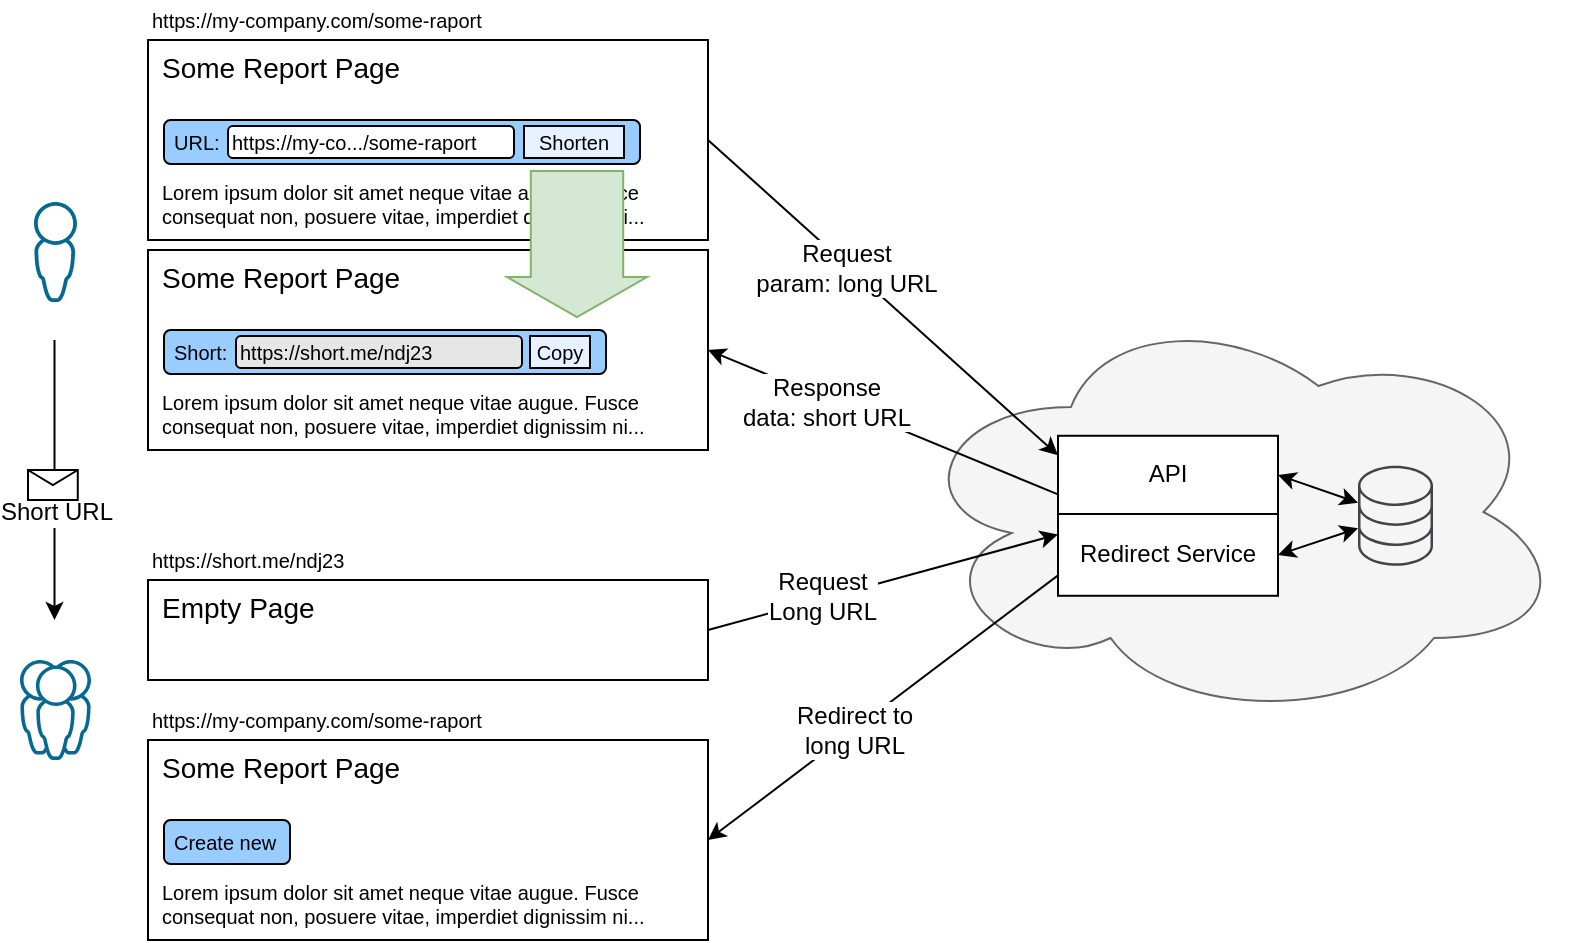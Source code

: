<mxfile version="13.7.7" type="github">
  <diagram id="n5ZKehSMIS1Zb8Wr717u" name="Page-1">
    <mxGraphModel dx="1422" dy="834" grid="1" gridSize="10" guides="1" tooltips="1" connect="1" arrows="1" fold="1" page="1" pageScale="1" pageWidth="827" pageHeight="1169" math="0" shadow="0">
      <root>
        <mxCell id="0" />
        <mxCell id="1" parent="0" />
        <mxCell id="0H78g9bni-s1hTlXiDem-54" value="" style="group" vertex="1" connectable="0" parent="1">
          <mxGeometry x="83" y="135" width="319" height="100" as="geometry" />
        </mxCell>
        <mxCell id="0H78g9bni-s1hTlXiDem-28" value="&lt;font style=&quot;font-size: 14px&quot;&gt;Some Report Page&lt;/font&gt;&lt;br&gt;&lt;br&gt;&lt;br&gt;&lt;br&gt;&lt;br&gt;Lorem ipsum dolor sit amet neque vitae augue. Fusce consequat non, posuere vitae, imperdiet dignissim ni..." style="rounded=0;whiteSpace=wrap;html=1;shadow=0;labelBackgroundColor=none;fontSize=10;align=left;verticalAlign=top;spacing=7;spacingTop=-6;" vertex="1" parent="0H78g9bni-s1hTlXiDem-54">
          <mxGeometry width="280" height="100" as="geometry" />
        </mxCell>
        <mxCell id="0H78g9bni-s1hTlXiDem-29" value="" style="group" vertex="1" connectable="0" parent="0H78g9bni-s1hTlXiDem-54">
          <mxGeometry x="8" y="40" width="238" height="31" as="geometry" />
        </mxCell>
        <mxCell id="0H78g9bni-s1hTlXiDem-30" value="Short:" style="rounded=1;whiteSpace=wrap;html=1;fontSize=10;align=left;shadow=0;fillColor=#99CCFF;labelBackgroundColor=none;labelBorderColor=none;spacingLeft=3;" vertex="1" parent="0H78g9bni-s1hTlXiDem-29">
          <mxGeometry width="221" height="22" as="geometry" />
        </mxCell>
        <mxCell id="0H78g9bni-s1hTlXiDem-31" value="https://short.me/ndj23" style="rounded=1;whiteSpace=wrap;html=1;align=left;fontSize=10;fillColor=#E6E6E6;" vertex="1" parent="0H78g9bni-s1hTlXiDem-29">
          <mxGeometry x="36" y="3" width="143" height="16" as="geometry" />
        </mxCell>
        <mxCell id="0H78g9bni-s1hTlXiDem-32" value="Copy" style="rounded=0;whiteSpace=wrap;html=1;align=center;fontSize=10;fillColor=#E8F1FF;" vertex="1" parent="0H78g9bni-s1hTlXiDem-29">
          <mxGeometry x="183" y="3" width="30" height="16" as="geometry" />
        </mxCell>
        <mxCell id="0H78g9bni-s1hTlXiDem-53" value="" style="group" vertex="1" connectable="0" parent="1">
          <mxGeometry x="83" y="30" width="280" height="141" as="geometry" />
        </mxCell>
        <mxCell id="0H78g9bni-s1hTlXiDem-25" value="&lt;font style=&quot;font-size: 14px&quot;&gt;Some Report Page&lt;/font&gt;&lt;br&gt;&lt;br&gt;&lt;br&gt;&lt;br&gt;&lt;br&gt;Lorem ipsum dolor sit amet neque vitae augue. Fusce consequat non, posuere vitae, imperdiet dignissim ni..." style="rounded=0;whiteSpace=wrap;html=1;shadow=0;labelBackgroundColor=none;fontSize=10;align=left;verticalAlign=top;spacing=7;spacingTop=-6;" vertex="1" parent="0H78g9bni-s1hTlXiDem-53">
          <mxGeometry width="280" height="100" as="geometry" />
        </mxCell>
        <mxCell id="0H78g9bni-s1hTlXiDem-19" value="" style="group" vertex="1" connectable="0" parent="0H78g9bni-s1hTlXiDem-53">
          <mxGeometry x="8" y="40" width="238" height="31" as="geometry" />
        </mxCell>
        <mxCell id="0H78g9bni-s1hTlXiDem-18" value="URL:" style="rounded=1;whiteSpace=wrap;html=1;fontSize=10;align=left;shadow=0;fillColor=#99CCFF;labelBackgroundColor=none;labelBorderColor=none;spacingLeft=3;" vertex="1" parent="0H78g9bni-s1hTlXiDem-19">
          <mxGeometry width="238" height="22" as="geometry" />
        </mxCell>
        <mxCell id="0H78g9bni-s1hTlXiDem-14" value="https://my-co.../some-raport" style="rounded=1;whiteSpace=wrap;html=1;align=left;fontSize=10;" vertex="1" parent="0H78g9bni-s1hTlXiDem-19">
          <mxGeometry x="32" y="3" width="143" height="16" as="geometry" />
        </mxCell>
        <mxCell id="0H78g9bni-s1hTlXiDem-17" value="Shorten" style="rounded=0;whiteSpace=wrap;html=1;align=center;fontSize=10;fillColor=#E8F1FF;" vertex="1" parent="0H78g9bni-s1hTlXiDem-19">
          <mxGeometry x="180" y="3" width="50" height="16" as="geometry" />
        </mxCell>
        <mxCell id="0H78g9bni-s1hTlXiDem-33" value="" style="html=1;shadow=0;dashed=0;align=center;verticalAlign=middle;shape=mxgraph.arrows2.arrow;dy=0.34;dx=20;notch=0;rounded=1;labelBackgroundColor=none;fillColor=#d5e8d4;fontSize=10;rotation=90;strokeColor=#82b366;" vertex="1" parent="0H78g9bni-s1hTlXiDem-53">
          <mxGeometry x="178" y="67" width="73" height="70" as="geometry" />
        </mxCell>
        <mxCell id="0H78g9bni-s1hTlXiDem-34" value="https://my-company.com/some-raport" style="text;html=1;strokeColor=none;fillColor=none;align=left;verticalAlign=middle;whiteSpace=wrap;rounded=0;shadow=0;labelBackgroundColor=none;fontSize=10;" vertex="1" parent="1">
          <mxGeometry x="83" y="10" width="240" height="20" as="geometry" />
        </mxCell>
        <mxCell id="0H78g9bni-s1hTlXiDem-66" value="https://short.me/ndj23" style="text;html=1;strokeColor=none;fillColor=none;align=left;verticalAlign=middle;whiteSpace=wrap;rounded=0;shadow=0;labelBackgroundColor=none;fontSize=10;" vertex="1" parent="1">
          <mxGeometry x="83" y="280" width="240" height="20" as="geometry" />
        </mxCell>
        <mxCell id="0H78g9bni-s1hTlXiDem-83" value="" style="group" vertex="1" connectable="0" parent="1">
          <mxGeometry x="462" y="161" width="330" height="210" as="geometry" />
        </mxCell>
        <mxCell id="0H78g9bni-s1hTlXiDem-38" value="" style="ellipse;shape=cloud;whiteSpace=wrap;html=1;fontFamily=Helvetica;fontSize=12;fontColor=#333333;align=center;strokeColor=#666666;fillColor=#f5f5f5;" vertex="1" parent="0H78g9bni-s1hTlXiDem-83">
          <mxGeometry width="330" height="210" as="geometry" />
        </mxCell>
        <mxCell id="0H78g9bni-s1hTlXiDem-82" value="" style="group" vertex="1" connectable="0" parent="0H78g9bni-s1hTlXiDem-83">
          <mxGeometry x="76" y="66.89" width="187.5" height="80" as="geometry" />
        </mxCell>
        <mxCell id="0H78g9bni-s1hTlXiDem-21" value="" style="pointerEvents=1;shadow=0;dashed=0;html=1;strokeColor=none;fillColor=#434445;aspect=fixed;labelPosition=center;verticalLabelPosition=bottom;verticalAlign=top;align=center;outlineConnect=0;shape=mxgraph.vvd.storage;rounded=1;labelBackgroundColor=none;fontSize=10;" vertex="1" parent="0H78g9bni-s1hTlXiDem-82">
          <mxGeometry x="150" y="15" width="37.5" height="50" as="geometry" />
        </mxCell>
        <mxCell id="0H78g9bni-s1hTlXiDem-44" value="API" style="rounded=0;whiteSpace=wrap;html=1;shadow=0;labelBackgroundColor=none;fontSize=12;align=center;verticalAlign=middle;" vertex="1" parent="0H78g9bni-s1hTlXiDem-82">
          <mxGeometry width="110" height="39.11" as="geometry" />
        </mxCell>
        <mxCell id="0H78g9bni-s1hTlXiDem-47" value="" style="endArrow=classic;startArrow=classic;html=1;fontSize=12;exitX=1;exitY=0.5;exitDx=0;exitDy=0;" edge="1" parent="0H78g9bni-s1hTlXiDem-82" source="0H78g9bni-s1hTlXiDem-44" target="0H78g9bni-s1hTlXiDem-21">
          <mxGeometry width="50" height="50" relative="1" as="geometry">
            <mxPoint x="-90" y="18.11" as="sourcePoint" />
            <mxPoint x="-40" y="-31.89" as="targetPoint" />
          </mxGeometry>
        </mxCell>
        <mxCell id="0H78g9bni-s1hTlXiDem-45" value="Redirect Service" style="rounded=0;whiteSpace=wrap;html=1;shadow=0;labelBackgroundColor=none;fontSize=12;align=center;verticalAlign=middle;" vertex="1" parent="0H78g9bni-s1hTlXiDem-82">
          <mxGeometry y="39.11" width="110" height="40.89" as="geometry" />
        </mxCell>
        <mxCell id="0H78g9bni-s1hTlXiDem-48" value="" style="endArrow=classic;startArrow=classic;html=1;fontSize=12;exitX=1;exitY=0.5;exitDx=0;exitDy=0;" edge="1" parent="0H78g9bni-s1hTlXiDem-82" source="0H78g9bni-s1hTlXiDem-45" target="0H78g9bni-s1hTlXiDem-21">
          <mxGeometry width="50" height="50" relative="1" as="geometry">
            <mxPoint x="-90" y="18.11" as="sourcePoint" />
            <mxPoint x="-40" y="-31.89" as="targetPoint" />
          </mxGeometry>
        </mxCell>
        <mxCell id="0H78g9bni-s1hTlXiDem-68" value="" style="endArrow=classic;html=1;fontSize=12;entryX=0;entryY=0.25;entryDx=0;entryDy=0;exitX=1;exitY=0.5;exitDx=0;exitDy=0;" edge="1" parent="1" source="0H78g9bni-s1hTlXiDem-56" target="0H78g9bni-s1hTlXiDem-45">
          <mxGeometry width="50" height="50" relative="1" as="geometry">
            <mxPoint x="402" y="480" as="sourcePoint" />
            <mxPoint x="452" y="430" as="targetPoint" />
          </mxGeometry>
        </mxCell>
        <mxCell id="0H78g9bni-s1hTlXiDem-79" value="Request&lt;br&gt;Long URL" style="edgeLabel;html=1;align=center;verticalAlign=middle;resizable=0;points=[];fontSize=12;" vertex="1" connectable="0" parent="0H78g9bni-s1hTlXiDem-68">
          <mxGeometry x="-0.337" y="1" relative="1" as="geometry">
            <mxPoint x="-1" as="offset" />
          </mxGeometry>
        </mxCell>
        <mxCell id="0H78g9bni-s1hTlXiDem-69" value="" style="endArrow=classic;html=1;fontSize=12;exitX=0;exitY=0.75;exitDx=0;exitDy=0;entryX=1;entryY=0.5;entryDx=0;entryDy=0;" edge="1" parent="1" source="0H78g9bni-s1hTlXiDem-45" target="0H78g9bni-s1hTlXiDem-71">
          <mxGeometry width="50" height="50" relative="1" as="geometry">
            <mxPoint x="493" y="520" as="sourcePoint" />
            <mxPoint x="363" y="480" as="targetPoint" />
          </mxGeometry>
        </mxCell>
        <mxCell id="0H78g9bni-s1hTlXiDem-80" value="Redirect to&lt;br&gt;long URL" style="edgeLabel;html=1;align=center;verticalAlign=middle;resizable=0;points=[];fontSize=12;" vertex="1" connectable="0" parent="0H78g9bni-s1hTlXiDem-69">
          <mxGeometry x="0.166" relative="1" as="geometry">
            <mxPoint as="offset" />
          </mxGeometry>
        </mxCell>
        <mxCell id="0H78g9bni-s1hTlXiDem-64" value="" style="endArrow=classic;html=1;fontSize=12;entryX=1;entryY=0.5;entryDx=0;entryDy=0;exitX=0;exitY=0.75;exitDx=0;exitDy=0;" edge="1" parent="1" source="0H78g9bni-s1hTlXiDem-44" target="0H78g9bni-s1hTlXiDem-28">
          <mxGeometry width="50" height="50" relative="1" as="geometry">
            <mxPoint x="573" y="80" as="sourcePoint" />
            <mxPoint x="623" y="30" as="targetPoint" />
          </mxGeometry>
        </mxCell>
        <mxCell id="0H78g9bni-s1hTlXiDem-65" value="Response&lt;br&gt;data: short URL" style="edgeLabel;html=1;align=center;verticalAlign=middle;resizable=0;points=[];fontSize=12;" vertex="1" connectable="0" parent="0H78g9bni-s1hTlXiDem-64">
          <mxGeometry x="0.328" y="1" relative="1" as="geometry">
            <mxPoint as="offset" />
          </mxGeometry>
        </mxCell>
        <mxCell id="0H78g9bni-s1hTlXiDem-62" value="" style="endArrow=classic;html=1;fontSize=12;entryX=0;entryY=0.25;entryDx=0;entryDy=0;exitX=1;exitY=0.5;exitDx=0;exitDy=0;" edge="1" parent="1" source="0H78g9bni-s1hTlXiDem-25" target="0H78g9bni-s1hTlXiDem-44">
          <mxGeometry width="50" height="50" relative="1" as="geometry">
            <mxPoint x="383" y="100" as="sourcePoint" />
            <mxPoint x="523" y="200" as="targetPoint" />
          </mxGeometry>
        </mxCell>
        <mxCell id="0H78g9bni-s1hTlXiDem-63" value="Request&lt;br&gt;param: long URL" style="edgeLabel;html=1;align=center;verticalAlign=middle;resizable=0;points=[];fontSize=12;" vertex="1" connectable="0" parent="0H78g9bni-s1hTlXiDem-62">
          <mxGeometry x="-0.205" y="-1" relative="1" as="geometry">
            <mxPoint as="offset" />
          </mxGeometry>
        </mxCell>
        <mxCell id="0H78g9bni-s1hTlXiDem-56" value="&lt;font style=&quot;font-size: 14px&quot;&gt;Empty Page&lt;/font&gt;" style="rounded=0;whiteSpace=wrap;html=1;shadow=0;labelBackgroundColor=none;fontSize=10;align=left;verticalAlign=top;spacing=7;spacingTop=-6;" vertex="1" parent="1">
          <mxGeometry x="83" y="300" width="280" height="50" as="geometry" />
        </mxCell>
        <mxCell id="0H78g9bni-s1hTlXiDem-67" style="edgeStyle=orthogonalEdgeStyle;rounded=0;orthogonalLoop=1;jettySize=auto;html=1;exitX=0.5;exitY=1;exitDx=0;exitDy=0;fontSize=12;" edge="1" parent="1" source="0H78g9bni-s1hTlXiDem-56" target="0H78g9bni-s1hTlXiDem-56">
          <mxGeometry relative="1" as="geometry" />
        </mxCell>
        <mxCell id="0H78g9bni-s1hTlXiDem-84" value="" style="group" vertex="1" connectable="0" parent="1">
          <mxGeometry x="83" y="360" width="280" height="120" as="geometry" />
        </mxCell>
        <mxCell id="0H78g9bni-s1hTlXiDem-77" value="https://my-company.com/some-raport" style="text;html=1;strokeColor=none;fillColor=none;align=left;verticalAlign=middle;whiteSpace=wrap;rounded=0;shadow=0;labelBackgroundColor=none;fontSize=10;" vertex="1" parent="0H78g9bni-s1hTlXiDem-84">
          <mxGeometry width="240" height="20" as="geometry" />
        </mxCell>
        <mxCell id="0H78g9bni-s1hTlXiDem-71" value="&lt;font style=&quot;font-size: 14px&quot;&gt;Some Report Page&lt;/font&gt;&lt;br&gt;&lt;br&gt;&lt;br&gt;&lt;br&gt;&lt;br&gt;Lorem ipsum dolor sit amet neque vitae augue. Fusce consequat non, posuere vitae, imperdiet dignissim ni..." style="rounded=0;whiteSpace=wrap;html=1;shadow=0;labelBackgroundColor=none;fontSize=10;align=left;verticalAlign=top;spacing=7;spacingTop=-6;" vertex="1" parent="0H78g9bni-s1hTlXiDem-84">
          <mxGeometry y="20" width="280" height="100" as="geometry" />
        </mxCell>
        <mxCell id="0H78g9bni-s1hTlXiDem-72" value="" style="group" vertex="1" connectable="0" parent="0H78g9bni-s1hTlXiDem-84">
          <mxGeometry x="8" y="60" width="238" height="31" as="geometry" />
        </mxCell>
        <mxCell id="0H78g9bni-s1hTlXiDem-73" value="Create new" style="rounded=1;whiteSpace=wrap;html=1;fontSize=10;align=left;shadow=0;fillColor=#99CCFF;labelBackgroundColor=none;labelBorderColor=none;spacingLeft=3;" vertex="1" parent="0H78g9bni-s1hTlXiDem-72">
          <mxGeometry width="63" height="22" as="geometry" />
        </mxCell>
        <mxCell id="0H78g9bni-s1hTlXiDem-95" value="" style="group" vertex="1" connectable="0" parent="1">
          <mxGeometry x="19.0" y="111" width="35.5" height="279" as="geometry" />
        </mxCell>
        <mxCell id="0H78g9bni-s1hTlXiDem-20" value="" style="pointerEvents=1;shadow=0;dashed=0;html=1;strokeColor=none;aspect=fixed;labelPosition=center;verticalLabelPosition=bottom;verticalAlign=top;align=center;outlineConnect=0;shape=mxgraph.vvd.user_group;rounded=1;labelBackgroundColor=none;fontSize=10;fillColor=#066A90;" vertex="1" parent="0H78g9bni-s1hTlXiDem-95">
          <mxGeometry y="229" width="35.5" height="50" as="geometry" />
        </mxCell>
        <mxCell id="0H78g9bni-s1hTlXiDem-35" value="" style="pointerEvents=1;shadow=0;dashed=0;html=1;strokeColor=none;aspect=fixed;labelPosition=center;verticalLabelPosition=bottom;verticalAlign=top;align=center;outlineConnect=0;shape=mxgraph.vvd.administrator;fillColor=#066A90;rounded=1;labelBackgroundColor=none;fontSize=10;" vertex="1" parent="0H78g9bni-s1hTlXiDem-95">
          <mxGeometry x="7.0" width="21.5" height="50" as="geometry" />
        </mxCell>
        <mxCell id="0H78g9bni-s1hTlXiDem-85" value="" style="endArrow=classic;html=1;fontSize=12;" edge="1" parent="0H78g9bni-s1hTlXiDem-95">
          <mxGeometry width="50" height="50" relative="1" as="geometry">
            <mxPoint x="17.25" y="69" as="sourcePoint" />
            <mxPoint x="17.25" y="209" as="targetPoint" />
          </mxGeometry>
        </mxCell>
        <mxCell id="0H78g9bni-s1hTlXiDem-88" value="Short URL" style="edgeLabel;html=1;align=center;verticalAlign=middle;resizable=0;points=[];fontSize=12;" vertex="1" connectable="0" parent="0H78g9bni-s1hTlXiDem-85">
          <mxGeometry x="0.4" relative="1" as="geometry">
            <mxPoint x="0.5" y="-12" as="offset" />
          </mxGeometry>
        </mxCell>
        <mxCell id="0H78g9bni-s1hTlXiDem-86" value="" style="verticalLabelPosition=bottom;shadow=0;dashed=0;align=center;html=1;verticalAlign=top;strokeWidth=1;shape=mxgraph.mockup.misc.mail2;fontFamily=Helvetica;fontSize=10;" vertex="1" parent="0H78g9bni-s1hTlXiDem-95">
          <mxGeometry x="4.0" y="134" width="24.88" height="15" as="geometry" />
        </mxCell>
      </root>
    </mxGraphModel>
  </diagram>
</mxfile>
